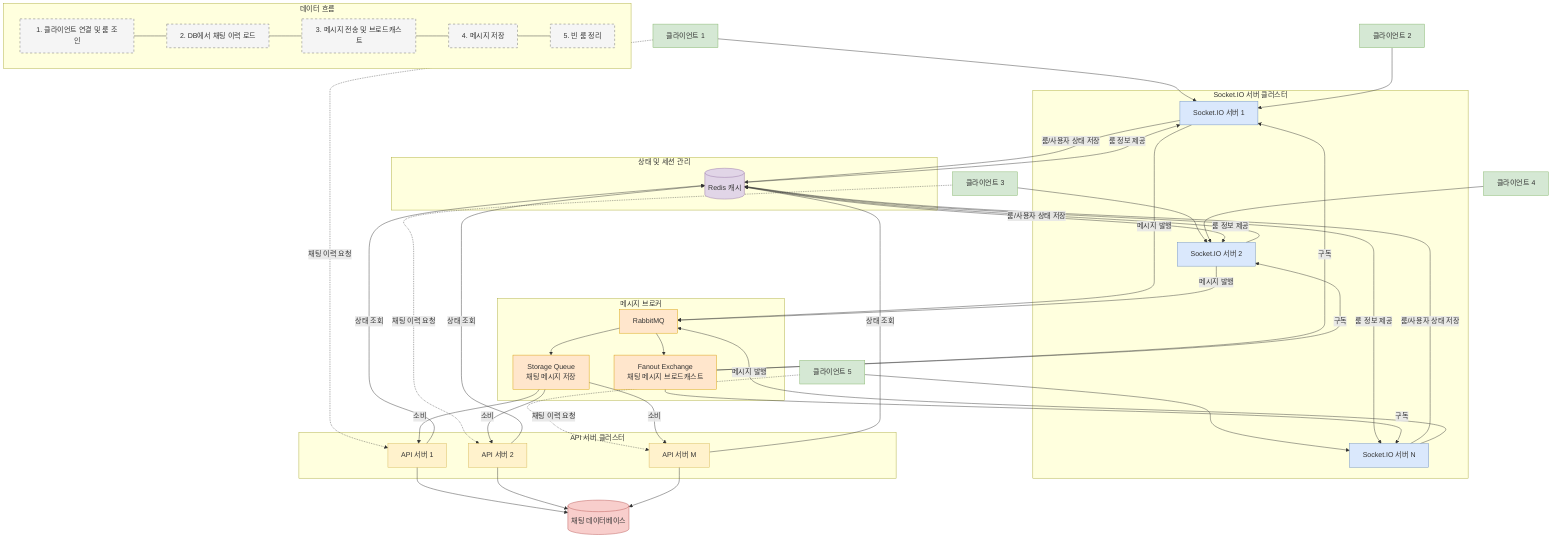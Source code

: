 graph TD
%% 클라이언트
    Client1[클라이언트 1] --> Socket1
    Client2[클라이언트 2] --> Socket1
    Client3[클라이언트 3] --> Socket2
    Client4[클라이언트 4] --> Socket2
    Client5[클라이언트 5] --> SocketN

%% 소켓 서버
    subgraph "Socket.IO 서버 클러스터"
        Socket1[Socket.IO 서버 1]
        Socket2[Socket.IO 서버 2]
        SocketN[Socket.IO 서버 N]
    end

%% Redis 상태 관리
    subgraph "상태 및 세션 관리"
        Redis[(Redis 캐시)]
        Redis -->|룸 정보 제공| Socket1
        Redis -->|룸 정보 제공| Socket2
        Redis -->|룸 정보 제공| SocketN
        Socket1 -->|룸/사용자 상태 저장| Redis
        Socket2 -->|룸/사용자 상태 저장| Redis
        SocketN -->|룸/사용자 상태 저장| Redis
    end

%% RabbitMQ 브로커
    Socket1 --> |메시지 발행| RabbitMQ
    Socket2 --> |메시지 발행| RabbitMQ
    SocketN --> |메시지 발행| RabbitMQ

    subgraph "메시지 브로커"
        RabbitMQ[RabbitMQ]
        RabbitMQ --> FanoutExchange[Fanout Exchange\n채팅 메시지 브로드캐스트]
        RabbitMQ --> StorageQueue[Storage Queue\n채팅 메시지 저장]
    end

%% 클라이언트 채팅 이력 요청
    Client1 -.->|채팅 이력 요청| API1
    Client3 -.->|채팅 이력 요청| API2
    Client5 -.->|채팅 이력 요청| APIm

%% 메시지 브로드캐스트
    FanoutExchange --> |구독| Socket1
    FanoutExchange --> |구독| Socket2
    FanoutExchange --> |구독| SocketN

%% 메시지 저장
    StorageQueue --> |소비| API1
    StorageQueue --> |소비| API2
    StorageQueue --> |소비| APIm


%% API 서버
    subgraph "API 서버 클러스터"
        API1[API 서버 1]
        API2[API 서버 2]
        APIm[API 서버 M]
    end

%% API 서버와 Redis
    API1 -->|상태 조회| Redis
    API2 -->|상태 조회| Redis
    APIm -->|상태 조회| Redis


%% 데이터베이스
    API1 --> DB[(채팅 데이터베이스)]
    API2 --> DB
    APIm --> DB

%% 데이터 흐름 표시
    subgraph "데이터 흐름"
        flow1[1. 클라이언트 연결 및 룸 조인]
        flow2[2. DB에서 채팅 이력 로드]
        flow3[3. 메시지 전송 및 브로드캐스트]
        flow4[4. 메시지 저장]
        flow5[5. 빈 룸 정리]
    end

    flow1 --- flow2
    flow2 --- flow3
    flow3 --- flow4
    flow4 --- flow5

    classDef client fill:#D5E8D4,stroke:#82B366;
    classDef socketio fill:#DAE8FC,stroke:#6C8EBF;
    classDef rabbitmq fill:#FFE6CC,stroke:#D79B00;
    classDef api fill:#FFF2CC,stroke:#D6B656;
    classDef database fill:#F8CECC,stroke:#B85450;
    classDef redis fill:#E1D5E7,stroke:#9673A6;
    classDef flow fill:#F5F5F5,stroke:#666666,stroke-dasharray: 5 5;

    class Client1,Client2,Client3,Client4,Client5 client;
    class Socket1,Socket2,SocketN socketio;
    class RabbitMQ,FanoutExchange,StorageQueue rabbitmq;
    class API1,API2,APIm api;
    class DB database;
    class Redis redis;
    class flow1,flow2,flow3,flow4,flow5 flow;